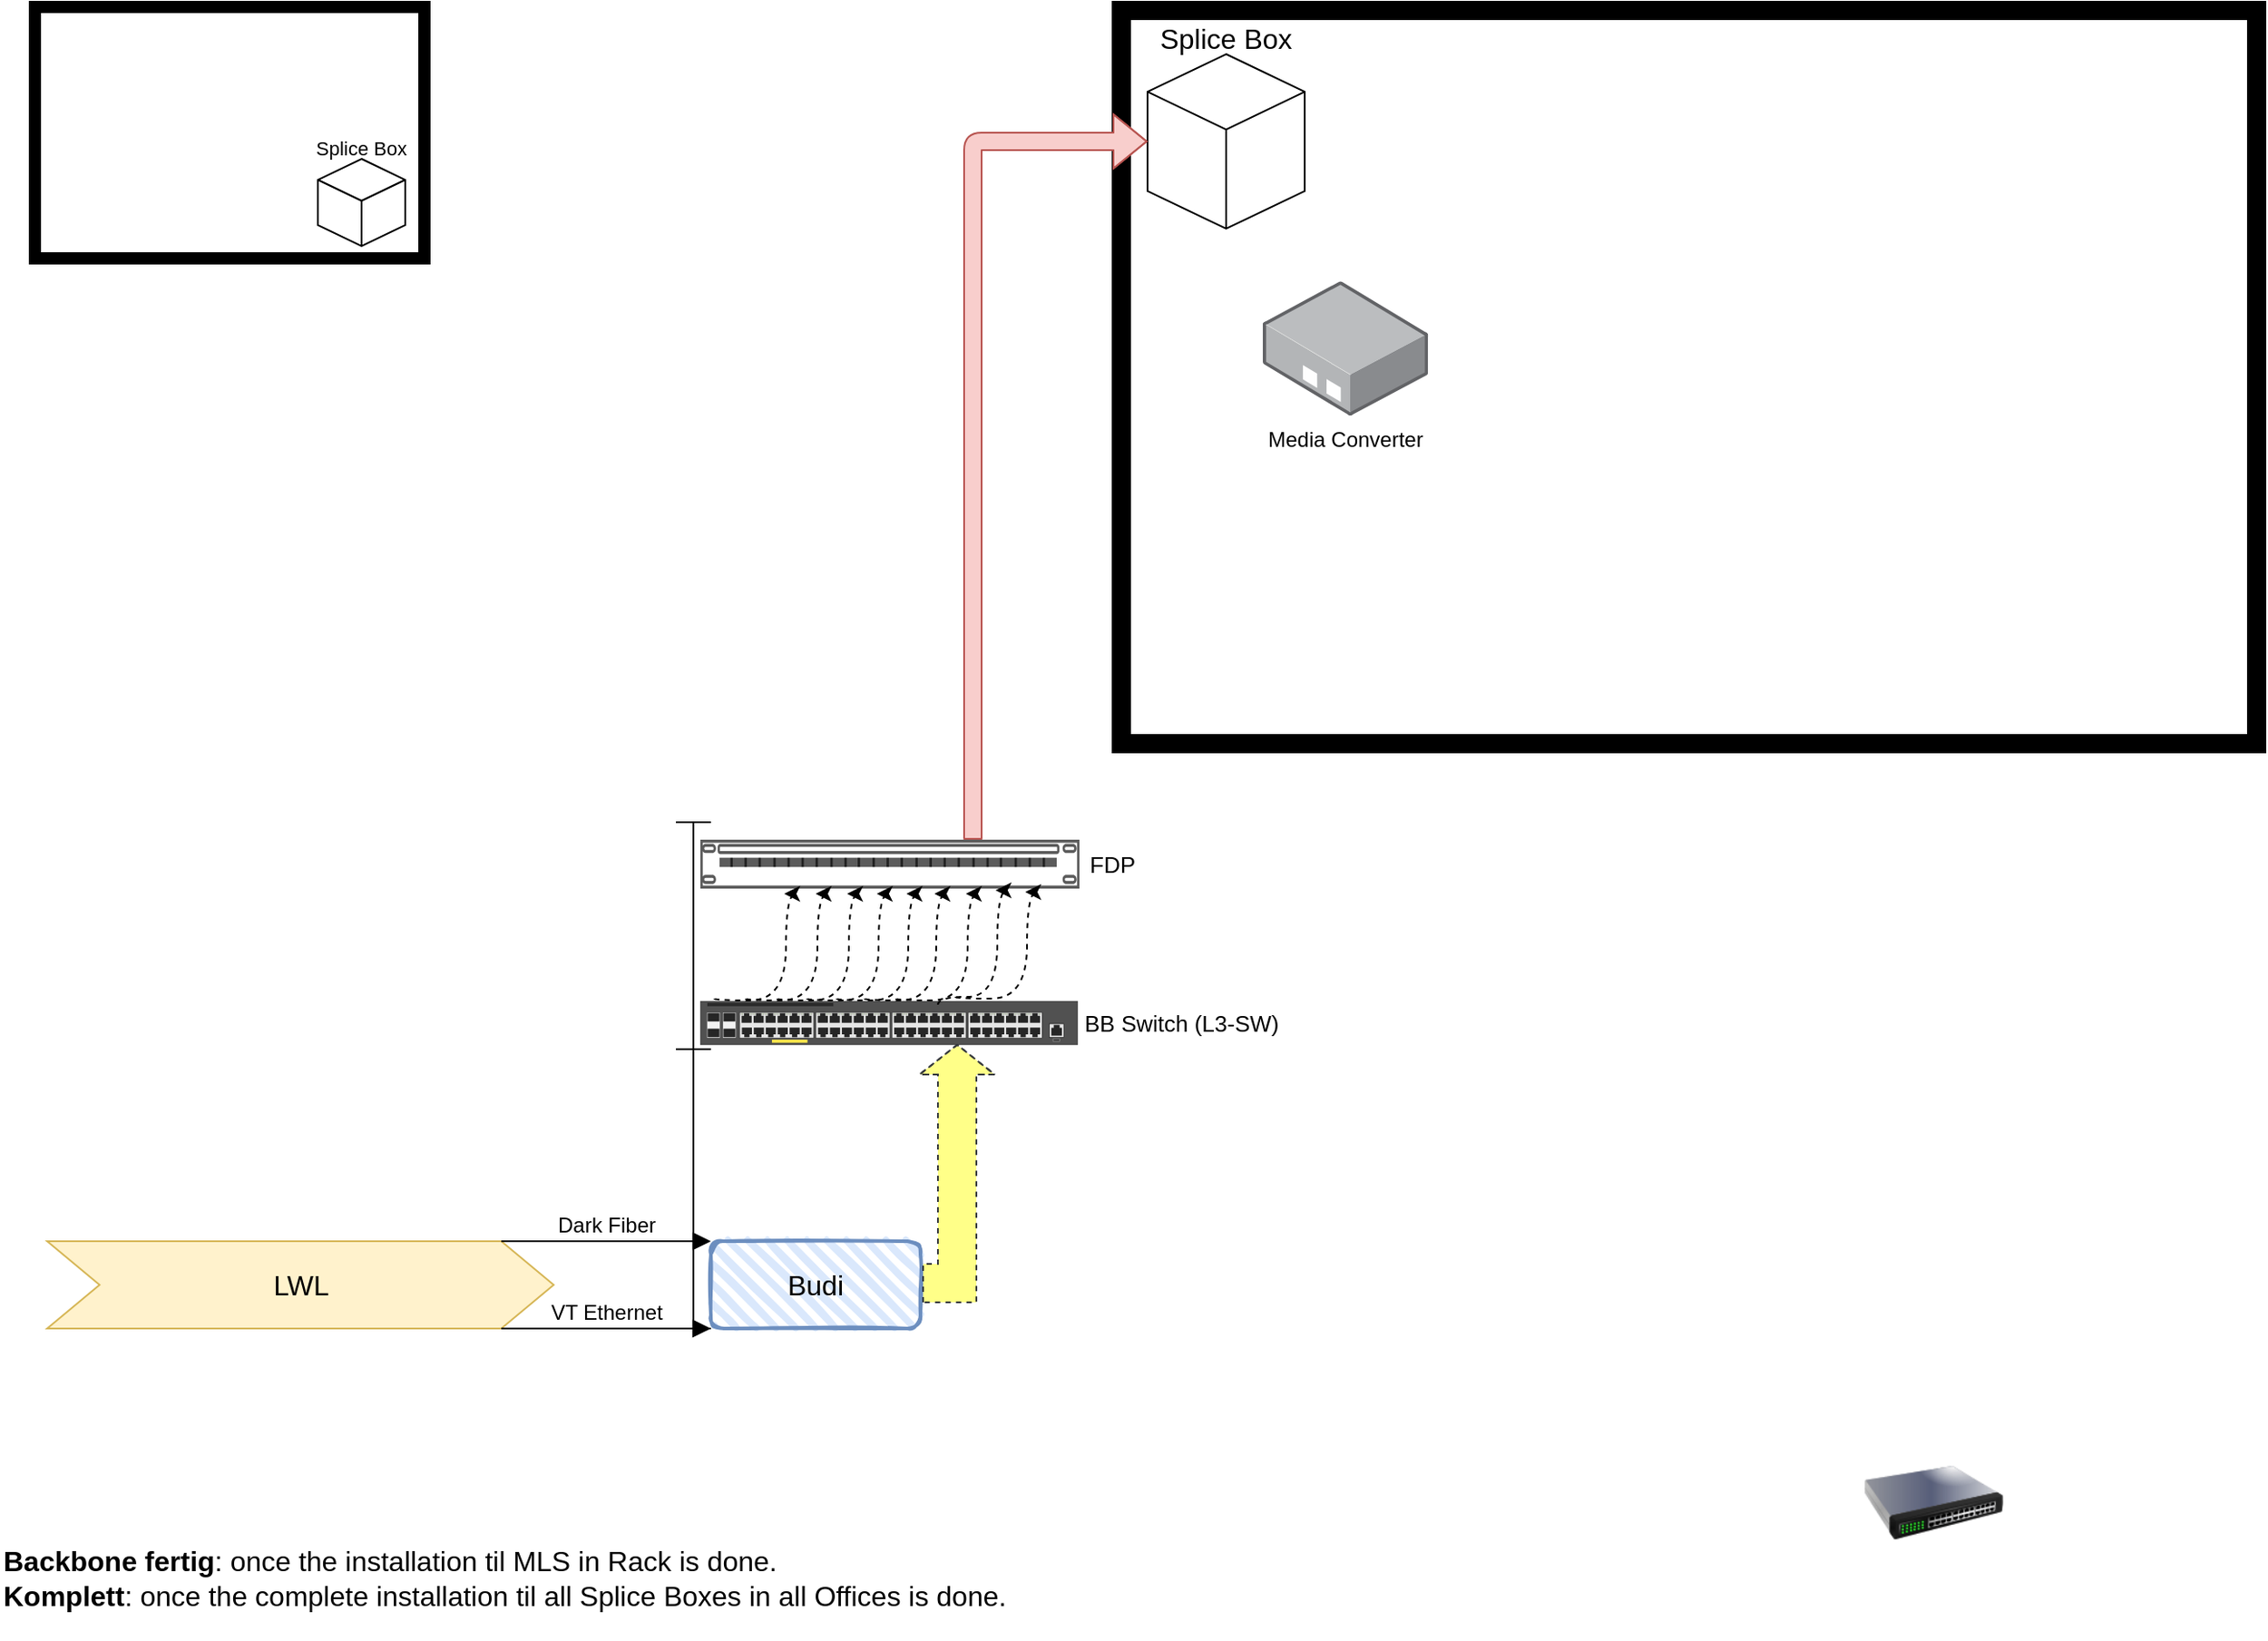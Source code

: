 <mxfile version="22.1.0" type="github">
  <diagram id="a45cf8ec-cd66-6f27-3ac3-be6e809c9e4a" name="Page-1">
    <mxGraphModel dx="2389" dy="2045" grid="1" gridSize="10" guides="1" tooltips="1" connect="1" arrows="1" fold="1" page="1" pageScale="1" pageWidth="827" pageHeight="1169" background="none" math="0" shadow="0">
      <root>
        <mxCell id="0" />
        <mxCell id="1" parent="0" />
        <mxCell id="yyix4hzH2c3j0yXBwJ8c-173" value="" style="image;html=1;image=img/lib/clip_art/networking/Switch_128x128.png" parent="1" vertex="1">
          <mxGeometry x="710" y="620" width="80" height="80" as="geometry" />
        </mxCell>
        <mxCell id="yyix4hzH2c3j0yXBwJ8c-174" value="Media Converter" style="image;points=[];aspect=fixed;html=1;align=center;shadow=0;dashed=0;image=img/lib/allied_telesis/media_converters/Media_Converter_Standalone.svg;imageBackground=none;fillStyle=auto;imageBorder=none;" parent="1" vertex="1">
          <mxGeometry x="366" y="-40" width="94.63" height="77.2" as="geometry" />
        </mxCell>
        <mxCell id="Vqkp-jwRN8CIVi1Nj_NX-19" value="LWL" style="html=1;shadow=0;dashed=0;align=center;verticalAlign=middle;shape=mxgraph.arrows2.arrow;dy=0;dx=30;notch=30;fontSize=16;fillColor=#fff2cc;strokeColor=#d6b656;" parent="1" vertex="1">
          <mxGeometry x="-330" y="510" width="290" height="50" as="geometry" />
        </mxCell>
        <mxCell id="Vqkp-jwRN8CIVi1Nj_NX-25" value="Budi" style="rounded=1;strokeWidth=2;fillWeight=4;hachureGap=8;hachureAngle=45;fillColor=#dae8fc;sketch=1;fontSize=16;flipH=0;labelBorderColor=none;labelBackgroundColor=none;html=1;whiteSpace=wrap;strokeColor=#6c8ebf;" parent="1" vertex="1">
          <mxGeometry x="50" y="510" width="120" height="50" as="geometry" />
        </mxCell>
        <mxCell id="Vqkp-jwRN8CIVi1Nj_NX-26" value="&lt;div align=&quot;left&quot;&gt;&lt;b&gt;Backbone fertig&lt;/b&gt;: once the installation til MLS in Rack is done.&lt;/div&gt;&lt;div align=&quot;left&quot;&gt;&lt;b&gt;Komplett&lt;/b&gt;: once the complete installation til all Splice Boxes in all Offices is done.&lt;/div&gt;" style="text;strokeColor=none;fillColor=none;html=1;align=left;verticalAlign=middle;whiteSpace=wrap;rounded=0;fontSize=16;" parent="1" vertex="1">
          <mxGeometry x="-357" y="667" width="627" height="71" as="geometry" />
        </mxCell>
        <mxCell id="Vqkp-jwRN8CIVi1Nj_NX-34" value="" style="shape=crossbar;whiteSpace=wrap;html=1;rounded=1;direction=south;fontSize=16;" parent="1" vertex="1">
          <mxGeometry x="30" y="400" width="20" height="160" as="geometry" />
        </mxCell>
        <mxCell id="Vqkp-jwRN8CIVi1Nj_NX-37" value="Dark Fiber" style="html=1;verticalAlign=bottom;endArrow=block;curved=0;rounded=0;fontSize=12;startSize=8;endSize=8;entryX=0;entryY=0;entryDx=0;entryDy=0;" parent="1" target="Vqkp-jwRN8CIVi1Nj_NX-25" edge="1">
          <mxGeometry width="80" relative="1" as="geometry">
            <mxPoint x="-70" y="510" as="sourcePoint" />
            <mxPoint x="10" y="510" as="targetPoint" />
          </mxGeometry>
        </mxCell>
        <mxCell id="Vqkp-jwRN8CIVi1Nj_NX-40" value="VT Ethernet" style="html=1;verticalAlign=bottom;endArrow=block;curved=0;rounded=0;fontSize=12;startSize=8;endSize=8;entryX=0;entryY=0;entryDx=0;entryDy=0;" parent="1" edge="1">
          <mxGeometry width="80" relative="1" as="geometry">
            <mxPoint x="-70" y="560" as="sourcePoint" />
            <mxPoint x="50" y="560" as="targetPoint" />
          </mxGeometry>
        </mxCell>
        <mxCell id="Vqkp-jwRN8CIVi1Nj_NX-42" value="" style="shape=crossbar;whiteSpace=wrap;html=1;rounded=1;direction=south;fontSize=16;" parent="1" vertex="1">
          <mxGeometry x="30" y="270" width="20" height="130" as="geometry" />
        </mxCell>
        <mxCell id="Vqkp-jwRN8CIVi1Nj_NX-43" value="FDP" style="strokeColor=#666666;html=1;labelPosition=right;align=left;spacingLeft=15;shadow=0;dashed=0;outlineConnect=0;shape=mxgraph.rack.general.cat5e_rack_mount_patch_panel_24_ports;fontSize=13;verticalAlign=middle;spacing=-9;" parent="1" vertex="1">
          <mxGeometry x="44" y="280" width="217" height="28" as="geometry" />
        </mxCell>
        <mxCell id="Vqkp-jwRN8CIVi1Nj_NX-45" value="BB Switch (L3-SW)" style="html=1;verticalLabelPosition=middle;verticalAlign=middle;outlineConnect=0;shadow=0;dashed=0;shape=mxgraph.rack.hpe_aruba.switches.jl256a_aruba_2930f_48g_poeplus_4sfpplus_switch;fontSize=13;labelPosition=right;align=left;spacing=4;" parent="1" vertex="1">
          <mxGeometry x="44" y="372.5" width="216" height="25" as="geometry" />
        </mxCell>
        <mxCell id="Vqkp-jwRN8CIVi1Nj_NX-49" value="" style="html=1;labelBackgroundColor=#ffffff;startArrow=none;startFill=0;endArrow=classic;endFill=1;jettySize=auto;orthogonalLoop=1;strokeWidth=1;dashed=1;fontSize=14;rounded=0;edgeStyle=orthogonalEdgeStyle;curved=1;endSize=6;startSize=13;sourcePerimeterSpacing=-1;shadow=0;" parent="1" edge="1">
          <mxGeometry width="60" height="60" relative="1" as="geometry">
            <mxPoint x="52" y="371" as="sourcePoint" />
            <mxPoint x="92" y="311" as="targetPoint" />
            <Array as="points">
              <mxPoint x="93" y="372" />
              <mxPoint x="93" y="311" />
            </Array>
          </mxGeometry>
        </mxCell>
        <mxCell id="Vqkp-jwRN8CIVi1Nj_NX-50" value="" style="html=1;labelBackgroundColor=#ffffff;startArrow=none;startFill=0;endArrow=classic;endFill=1;jettySize=auto;orthogonalLoop=1;strokeWidth=1;dashed=1;fontSize=14;rounded=0;edgeStyle=orthogonalEdgeStyle;curved=1;endSize=6;startSize=13;sourcePerimeterSpacing=-1;shadow=0;" parent="1" edge="1">
          <mxGeometry width="60" height="60" relative="1" as="geometry">
            <mxPoint x="70" y="371" as="sourcePoint" />
            <mxPoint x="110" y="311" as="targetPoint" />
            <Array as="points">
              <mxPoint x="111" y="372" />
              <mxPoint x="111" y="311" />
            </Array>
          </mxGeometry>
        </mxCell>
        <mxCell id="Vqkp-jwRN8CIVi1Nj_NX-52" value="" style="html=1;labelBackgroundColor=#ffffff;startArrow=none;startFill=0;endArrow=classic;endFill=1;jettySize=auto;orthogonalLoop=1;strokeWidth=1;dashed=1;fontSize=14;rounded=0;edgeStyle=orthogonalEdgeStyle;curved=1;endSize=6;startSize=13;sourcePerimeterSpacing=-1;shadow=0;" parent="1" edge="1">
          <mxGeometry width="60" height="60" relative="1" as="geometry">
            <mxPoint x="88" y="371" as="sourcePoint" />
            <mxPoint x="128" y="311" as="targetPoint" />
            <Array as="points">
              <mxPoint x="129" y="372" />
              <mxPoint x="129" y="311" />
            </Array>
          </mxGeometry>
        </mxCell>
        <mxCell id="Vqkp-jwRN8CIVi1Nj_NX-53" value="" style="html=1;labelBackgroundColor=#ffffff;startArrow=none;startFill=0;endArrow=classic;endFill=1;jettySize=auto;orthogonalLoop=1;strokeWidth=1;dashed=1;fontSize=14;rounded=0;edgeStyle=orthogonalEdgeStyle;curved=1;endSize=6;startSize=13;sourcePerimeterSpacing=-1;shadow=0;" parent="1" edge="1">
          <mxGeometry width="60" height="60" relative="1" as="geometry">
            <mxPoint x="105" y="371" as="sourcePoint" />
            <mxPoint x="145" y="311" as="targetPoint" />
            <Array as="points">
              <mxPoint x="146" y="372" />
              <mxPoint x="146" y="311" />
            </Array>
          </mxGeometry>
        </mxCell>
        <mxCell id="Vqkp-jwRN8CIVi1Nj_NX-54" value="" style="html=1;labelBackgroundColor=#ffffff;startArrow=none;startFill=0;endArrow=classic;endFill=1;jettySize=auto;orthogonalLoop=1;strokeWidth=1;dashed=1;fontSize=14;rounded=0;edgeStyle=orthogonalEdgeStyle;curved=1;endSize=6;startSize=13;sourcePerimeterSpacing=-1;shadow=0;" parent="1" edge="1">
          <mxGeometry width="60" height="60" relative="1" as="geometry">
            <mxPoint x="122" y="371" as="sourcePoint" />
            <mxPoint x="162" y="311" as="targetPoint" />
            <Array as="points">
              <mxPoint x="163" y="372" />
              <mxPoint x="163" y="311" />
            </Array>
          </mxGeometry>
        </mxCell>
        <mxCell id="Vqkp-jwRN8CIVi1Nj_NX-55" value="" style="html=1;labelBackgroundColor=#ffffff;startArrow=none;startFill=0;endArrow=classic;endFill=1;jettySize=auto;orthogonalLoop=1;strokeWidth=1;dashed=1;fontSize=14;rounded=0;edgeStyle=orthogonalEdgeStyle;curved=1;endSize=6;startSize=13;sourcePerimeterSpacing=-1;shadow=0;" parent="1" edge="1">
          <mxGeometry width="60" height="60" relative="1" as="geometry">
            <mxPoint x="138" y="371" as="sourcePoint" />
            <mxPoint x="178" y="311" as="targetPoint" />
            <Array as="points">
              <mxPoint x="179" y="372" />
              <mxPoint x="179" y="311" />
            </Array>
          </mxGeometry>
        </mxCell>
        <mxCell id="Vqkp-jwRN8CIVi1Nj_NX-56" value="" style="html=1;labelBackgroundColor=#ffffff;startArrow=none;startFill=0;endArrow=classic;endFill=1;jettySize=auto;orthogonalLoop=1;strokeWidth=1;dashed=1;fontSize=14;rounded=0;edgeStyle=orthogonalEdgeStyle;curved=1;endSize=6;startSize=13;sourcePerimeterSpacing=-1;shadow=0;" parent="1" edge="1">
          <mxGeometry width="60" height="60" relative="1" as="geometry">
            <mxPoint x="156" y="371" as="sourcePoint" />
            <mxPoint x="196" y="311" as="targetPoint" />
            <Array as="points">
              <mxPoint x="197" y="372" />
              <mxPoint x="197" y="311" />
            </Array>
          </mxGeometry>
        </mxCell>
        <mxCell id="Vqkp-jwRN8CIVi1Nj_NX-57" value="" style="html=1;labelBackgroundColor=#ffffff;startArrow=none;startFill=0;endArrow=classic;endFill=1;jettySize=auto;orthogonalLoop=1;strokeWidth=1;dashed=1;fontSize=14;rounded=0;edgeStyle=orthogonalEdgeStyle;curved=1;endSize=6;startSize=13;sourcePerimeterSpacing=-1;shadow=0;" parent="1" edge="1">
          <mxGeometry width="60" height="60" relative="1" as="geometry">
            <mxPoint x="180" y="374.5" as="sourcePoint" />
            <mxPoint x="213" y="309" as="targetPoint" />
            <Array as="points">
              <mxPoint x="180" y="370" />
              <mxPoint x="214" y="370" />
              <mxPoint x="214" y="309" />
            </Array>
          </mxGeometry>
        </mxCell>
        <mxCell id="Vqkp-jwRN8CIVi1Nj_NX-58" value="" style="html=1;labelBackgroundColor=#ffffff;startArrow=none;startFill=0;endArrow=classic;endFill=1;jettySize=auto;orthogonalLoop=1;strokeWidth=1;dashed=1;fontSize=14;rounded=0;edgeStyle=orthogonalEdgeStyle;curved=1;endSize=6;startSize=13;sourcePerimeterSpacing=-1;shadow=0;" parent="1" edge="1">
          <mxGeometry width="60" height="60" relative="1" as="geometry">
            <mxPoint x="190" y="370" as="sourcePoint" />
            <mxPoint x="230" y="310" as="targetPoint" />
            <Array as="points">
              <mxPoint x="231" y="371" />
              <mxPoint x="231" y="310" />
            </Array>
          </mxGeometry>
        </mxCell>
        <mxCell id="Vqkp-jwRN8CIVi1Nj_NX-59" value="" style="edgeStyle=segmentEdgeStyle;endArrow=classic;html=1;curved=0;rounded=0;fontSize=12;dashed=1;shape=flexArrow;fillColor=#ffff88;strokeColor=#36393d;width=22;endSize=5.33;" parent="1" edge="1">
          <mxGeometry width="50" height="50" relative="1" as="geometry">
            <mxPoint x="171" y="534" as="sourcePoint" />
            <mxPoint x="191" y="397" as="targetPoint" />
            <Array as="points">
              <mxPoint x="191" y="534" />
            </Array>
          </mxGeometry>
        </mxCell>
        <mxCell id="Vqkp-jwRN8CIVi1Nj_NX-61" value="" style="verticalLabelPosition=bottom;html=1;verticalAlign=top;align=center;shape=mxgraph.floorplan.room;fillColor=strokeColor;fontSize=16;strokeWidth=1;" parent="1" vertex="1">
          <mxGeometry x="280" y="-200" width="660" height="430" as="geometry" />
        </mxCell>
        <mxCell id="Vqkp-jwRN8CIVi1Nj_NX-62" value="&lt;p style=&quot;line-height: 0%;&quot;&gt;Splice Box&lt;/p&gt;" style="html=1;whiteSpace=wrap;shape=isoCube2;backgroundOutline=1;isoAngle=15;fontSize=16;labelPosition=center;verticalLabelPosition=top;align=center;verticalAlign=bottom;spacing=-8;" parent="1" vertex="1">
          <mxGeometry x="300" y="-170" width="90" height="100" as="geometry" />
        </mxCell>
        <mxCell id="Vqkp-jwRN8CIVi1Nj_NX-63" value="" style="edgeStyle=segmentEdgeStyle;endArrow=classic;html=1;curved=0;rounded=1;fontSize=12;fillColor=#f8cecc;strokeColor=#b85450;shadow=0;shape=flexArrow;" parent="1" edge="1">
          <mxGeometry width="50" height="50" relative="1" as="geometry">
            <mxPoint x="200" y="280" as="sourcePoint" />
            <mxPoint x="300" y="-120" as="targetPoint" />
            <Array as="points">
              <mxPoint x="200" y="-120" />
            </Array>
          </mxGeometry>
        </mxCell>
        <mxCell id="Vqkp-jwRN8CIVi1Nj_NX-64" style="edgeStyle=none;curved=1;rounded=0;orthogonalLoop=1;jettySize=auto;html=1;entryX=0;entryY=0.5;entryDx=0;entryDy=0;entryPerimeter=0;fontSize=12;startSize=8;endSize=8;" parent="1" source="Vqkp-jwRN8CIVi1Nj_NX-62" target="Vqkp-jwRN8CIVi1Nj_NX-62" edge="1">
          <mxGeometry relative="1" as="geometry" />
        </mxCell>
        <mxCell id="LCgsLt5O1VNtgG9MyMIA-1" value="" style="verticalLabelPosition=bottom;html=1;verticalAlign=top;align=center;shape=mxgraph.floorplan.room;fillColor=strokeColor;fontSize=16;strokeWidth=1;shadow=0;wallThickness=6;" vertex="1" parent="1">
          <mxGeometry x="-340" y="-200" width="229" height="150" as="geometry" />
        </mxCell>
        <mxCell id="LCgsLt5O1VNtgG9MyMIA-2" value="&lt;font style=&quot;font-size: 11px;&quot;&gt;Splice Box&lt;/font&gt;" style="html=1;whiteSpace=wrap;shape=isoCube2;backgroundOutline=1;isoAngle=15;fontSize=16;labelPosition=center;verticalLabelPosition=top;align=center;verticalAlign=bottom;spacing=-2;" vertex="1" parent="1">
          <mxGeometry x="-175" y="-110" width="50" height="50" as="geometry" />
        </mxCell>
      </root>
    </mxGraphModel>
  </diagram>
</mxfile>
